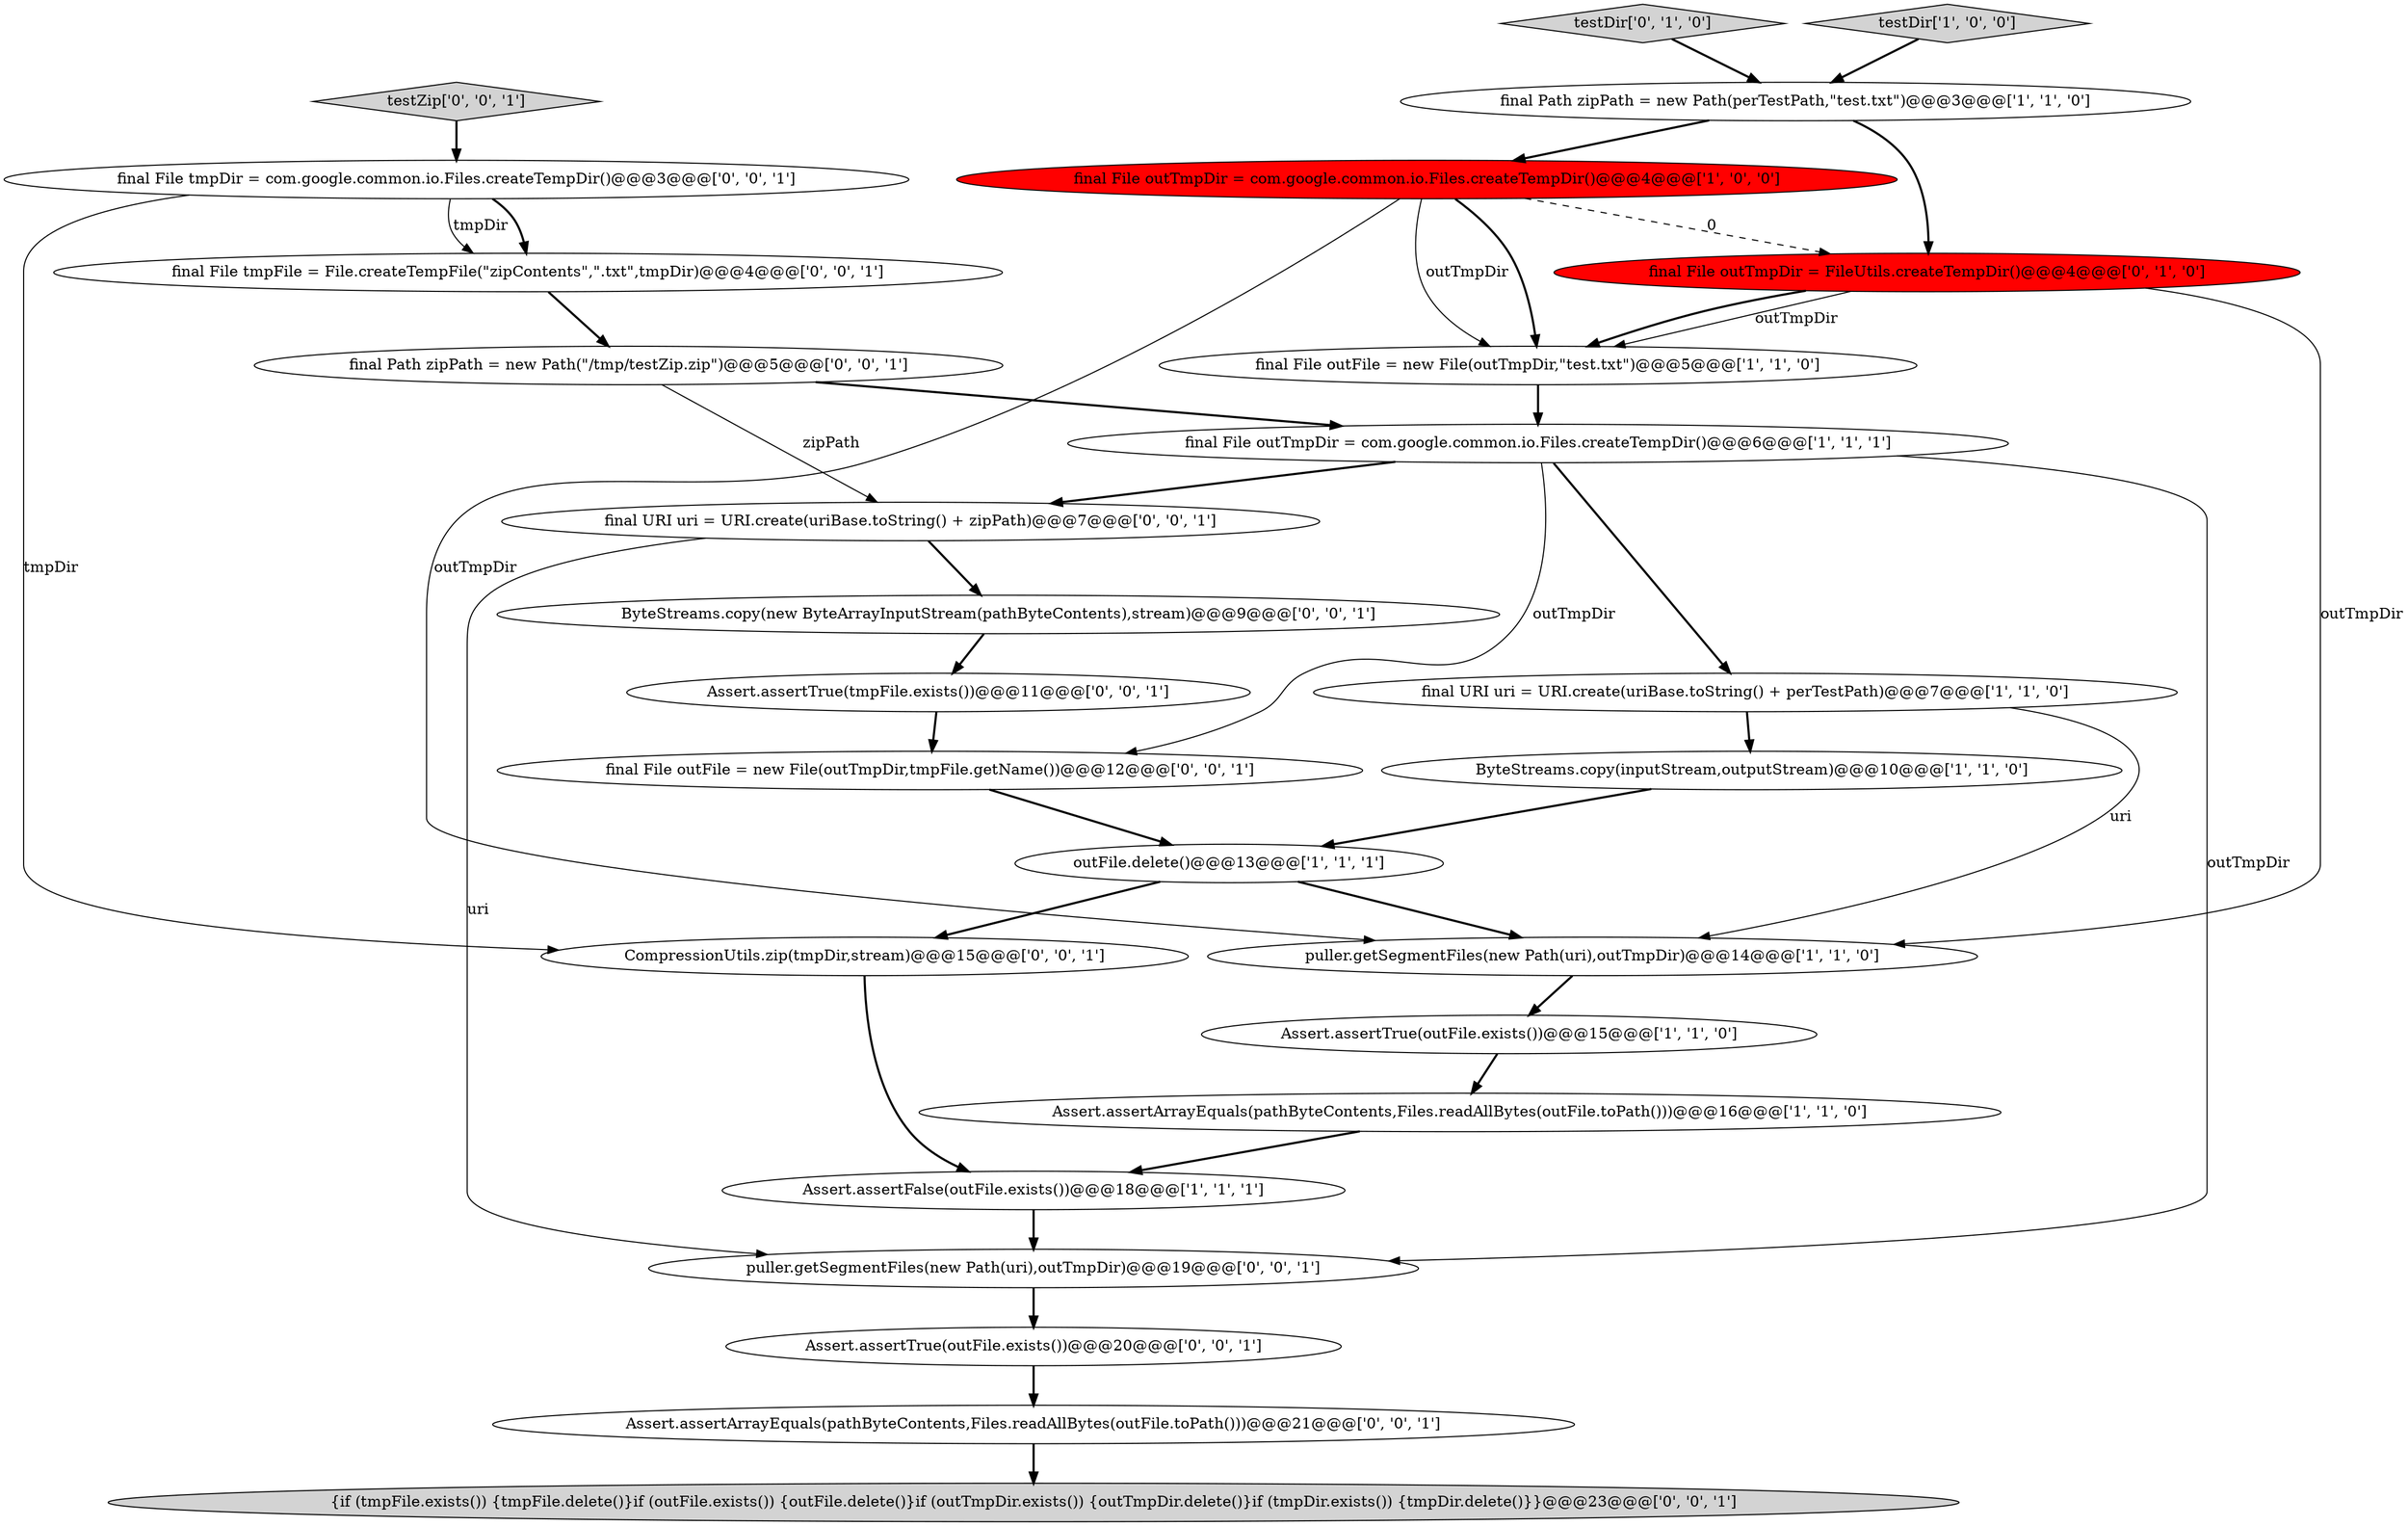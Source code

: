 digraph {
24 [style = filled, label = "final URI uri = URI.create(uriBase.toString() + zipPath)@@@7@@@['0', '0', '1']", fillcolor = white, shape = ellipse image = "AAA0AAABBB3BBB"];
13 [style = filled, label = "final File outTmpDir = FileUtils.createTempDir()@@@4@@@['0', '1', '0']", fillcolor = red, shape = ellipse image = "AAA1AAABBB2BBB"];
12 [style = filled, label = "testDir['0', '1', '0']", fillcolor = lightgray, shape = diamond image = "AAA0AAABBB2BBB"];
16 [style = filled, label = "Assert.assertTrue(outFile.exists())@@@20@@@['0', '0', '1']", fillcolor = white, shape = ellipse image = "AAA0AAABBB3BBB"];
3 [style = filled, label = "testDir['1', '0', '0']", fillcolor = lightgray, shape = diamond image = "AAA0AAABBB1BBB"];
21 [style = filled, label = "Assert.assertArrayEquals(pathByteContents,Files.readAllBytes(outFile.toPath()))@@@21@@@['0', '0', '1']", fillcolor = white, shape = ellipse image = "AAA0AAABBB3BBB"];
4 [style = filled, label = "final File outTmpDir = com.google.common.io.Files.createTempDir()@@@6@@@['1', '1', '1']", fillcolor = white, shape = ellipse image = "AAA0AAABBB1BBB"];
20 [style = filled, label = "puller.getSegmentFiles(new Path(uri),outTmpDir)@@@19@@@['0', '0', '1']", fillcolor = white, shape = ellipse image = "AAA0AAABBB3BBB"];
7 [style = filled, label = "final Path zipPath = new Path(perTestPath,\"test.txt\")@@@3@@@['1', '1', '0']", fillcolor = white, shape = ellipse image = "AAA0AAABBB1BBB"];
14 [style = filled, label = "final Path zipPath = new Path(\"/tmp/testZip.zip\")@@@5@@@['0', '0', '1']", fillcolor = white, shape = ellipse image = "AAA0AAABBB3BBB"];
17 [style = filled, label = "Assert.assertTrue(tmpFile.exists())@@@11@@@['0', '0', '1']", fillcolor = white, shape = ellipse image = "AAA0AAABBB3BBB"];
1 [style = filled, label = "outFile.delete()@@@13@@@['1', '1', '1']", fillcolor = white, shape = ellipse image = "AAA0AAABBB1BBB"];
19 [style = filled, label = "ByteStreams.copy(new ByteArrayInputStream(pathByteContents),stream)@@@9@@@['0', '0', '1']", fillcolor = white, shape = ellipse image = "AAA0AAABBB3BBB"];
0 [style = filled, label = "final File outFile = new File(outTmpDir,\"test.txt\")@@@5@@@['1', '1', '0']", fillcolor = white, shape = ellipse image = "AAA0AAABBB1BBB"];
23 [style = filled, label = "testZip['0', '0', '1']", fillcolor = lightgray, shape = diamond image = "AAA0AAABBB3BBB"];
5 [style = filled, label = "Assert.assertArrayEquals(pathByteContents,Files.readAllBytes(outFile.toPath()))@@@16@@@['1', '1', '0']", fillcolor = white, shape = ellipse image = "AAA0AAABBB1BBB"];
25 [style = filled, label = "final File outFile = new File(outTmpDir,tmpFile.getName())@@@12@@@['0', '0', '1']", fillcolor = white, shape = ellipse image = "AAA0AAABBB3BBB"];
10 [style = filled, label = "final URI uri = URI.create(uriBase.toString() + perTestPath)@@@7@@@['1', '1', '0']", fillcolor = white, shape = ellipse image = "AAA0AAABBB1BBB"];
22 [style = filled, label = "final File tmpDir = com.google.common.io.Files.createTempDir()@@@3@@@['0', '0', '1']", fillcolor = white, shape = ellipse image = "AAA0AAABBB3BBB"];
2 [style = filled, label = "Assert.assertTrue(outFile.exists())@@@15@@@['1', '1', '0']", fillcolor = white, shape = ellipse image = "AAA0AAABBB1BBB"];
15 [style = filled, label = "CompressionUtils.zip(tmpDir,stream)@@@15@@@['0', '0', '1']", fillcolor = white, shape = ellipse image = "AAA0AAABBB3BBB"];
9 [style = filled, label = "puller.getSegmentFiles(new Path(uri),outTmpDir)@@@14@@@['1', '1', '0']", fillcolor = white, shape = ellipse image = "AAA0AAABBB1BBB"];
26 [style = filled, label = "{if (tmpFile.exists()) {tmpFile.delete()}if (outFile.exists()) {outFile.delete()}if (outTmpDir.exists()) {outTmpDir.delete()}if (tmpDir.exists()) {tmpDir.delete()}}@@@23@@@['0', '0', '1']", fillcolor = lightgray, shape = ellipse image = "AAA0AAABBB3BBB"];
6 [style = filled, label = "ByteStreams.copy(inputStream,outputStream)@@@10@@@['1', '1', '0']", fillcolor = white, shape = ellipse image = "AAA0AAABBB1BBB"];
8 [style = filled, label = "final File outTmpDir = com.google.common.io.Files.createTempDir()@@@4@@@['1', '0', '0']", fillcolor = red, shape = ellipse image = "AAA1AAABBB1BBB"];
18 [style = filled, label = "final File tmpFile = File.createTempFile(\"zipContents\",\".txt\",tmpDir)@@@4@@@['0', '0', '1']", fillcolor = white, shape = ellipse image = "AAA0AAABBB3BBB"];
11 [style = filled, label = "Assert.assertFalse(outFile.exists())@@@18@@@['1', '1', '1']", fillcolor = white, shape = ellipse image = "AAA0AAABBB1BBB"];
7->13 [style = bold, label=""];
4->10 [style = bold, label=""];
17->25 [style = bold, label=""];
11->20 [style = bold, label=""];
22->15 [style = solid, label="tmpDir"];
8->0 [style = solid, label="outTmpDir"];
2->5 [style = bold, label=""];
25->1 [style = bold, label=""];
4->24 [style = bold, label=""];
24->19 [style = bold, label=""];
10->9 [style = solid, label="uri"];
13->9 [style = solid, label="outTmpDir"];
14->24 [style = solid, label="zipPath"];
9->2 [style = bold, label=""];
1->15 [style = bold, label=""];
19->17 [style = bold, label=""];
4->25 [style = solid, label="outTmpDir"];
7->8 [style = bold, label=""];
10->6 [style = bold, label=""];
12->7 [style = bold, label=""];
1->9 [style = bold, label=""];
8->13 [style = dashed, label="0"];
24->20 [style = solid, label="uri"];
8->0 [style = bold, label=""];
6->1 [style = bold, label=""];
21->26 [style = bold, label=""];
22->18 [style = bold, label=""];
23->22 [style = bold, label=""];
20->16 [style = bold, label=""];
15->11 [style = bold, label=""];
13->0 [style = solid, label="outTmpDir"];
3->7 [style = bold, label=""];
0->4 [style = bold, label=""];
8->9 [style = solid, label="outTmpDir"];
16->21 [style = bold, label=""];
5->11 [style = bold, label=""];
22->18 [style = solid, label="tmpDir"];
18->14 [style = bold, label=""];
13->0 [style = bold, label=""];
14->4 [style = bold, label=""];
4->20 [style = solid, label="outTmpDir"];
}
